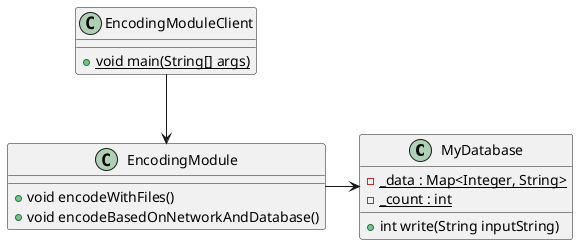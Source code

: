 @startuml
class MyDatabase{
    - {static} _data : Map<Integer, String>
    - {static} _count : int
    + int write(String inputString)
}
class EncodingModule{
    + void encodeWithFiles()
    + void encodeBasedOnNetworkAndDatabase()
}
class EncodingModuleClient{
    + {static} void main(String[] args)
}
EncodingModuleClient --> EncodingModule
EncodingModule -> MyDatabase
@enduml